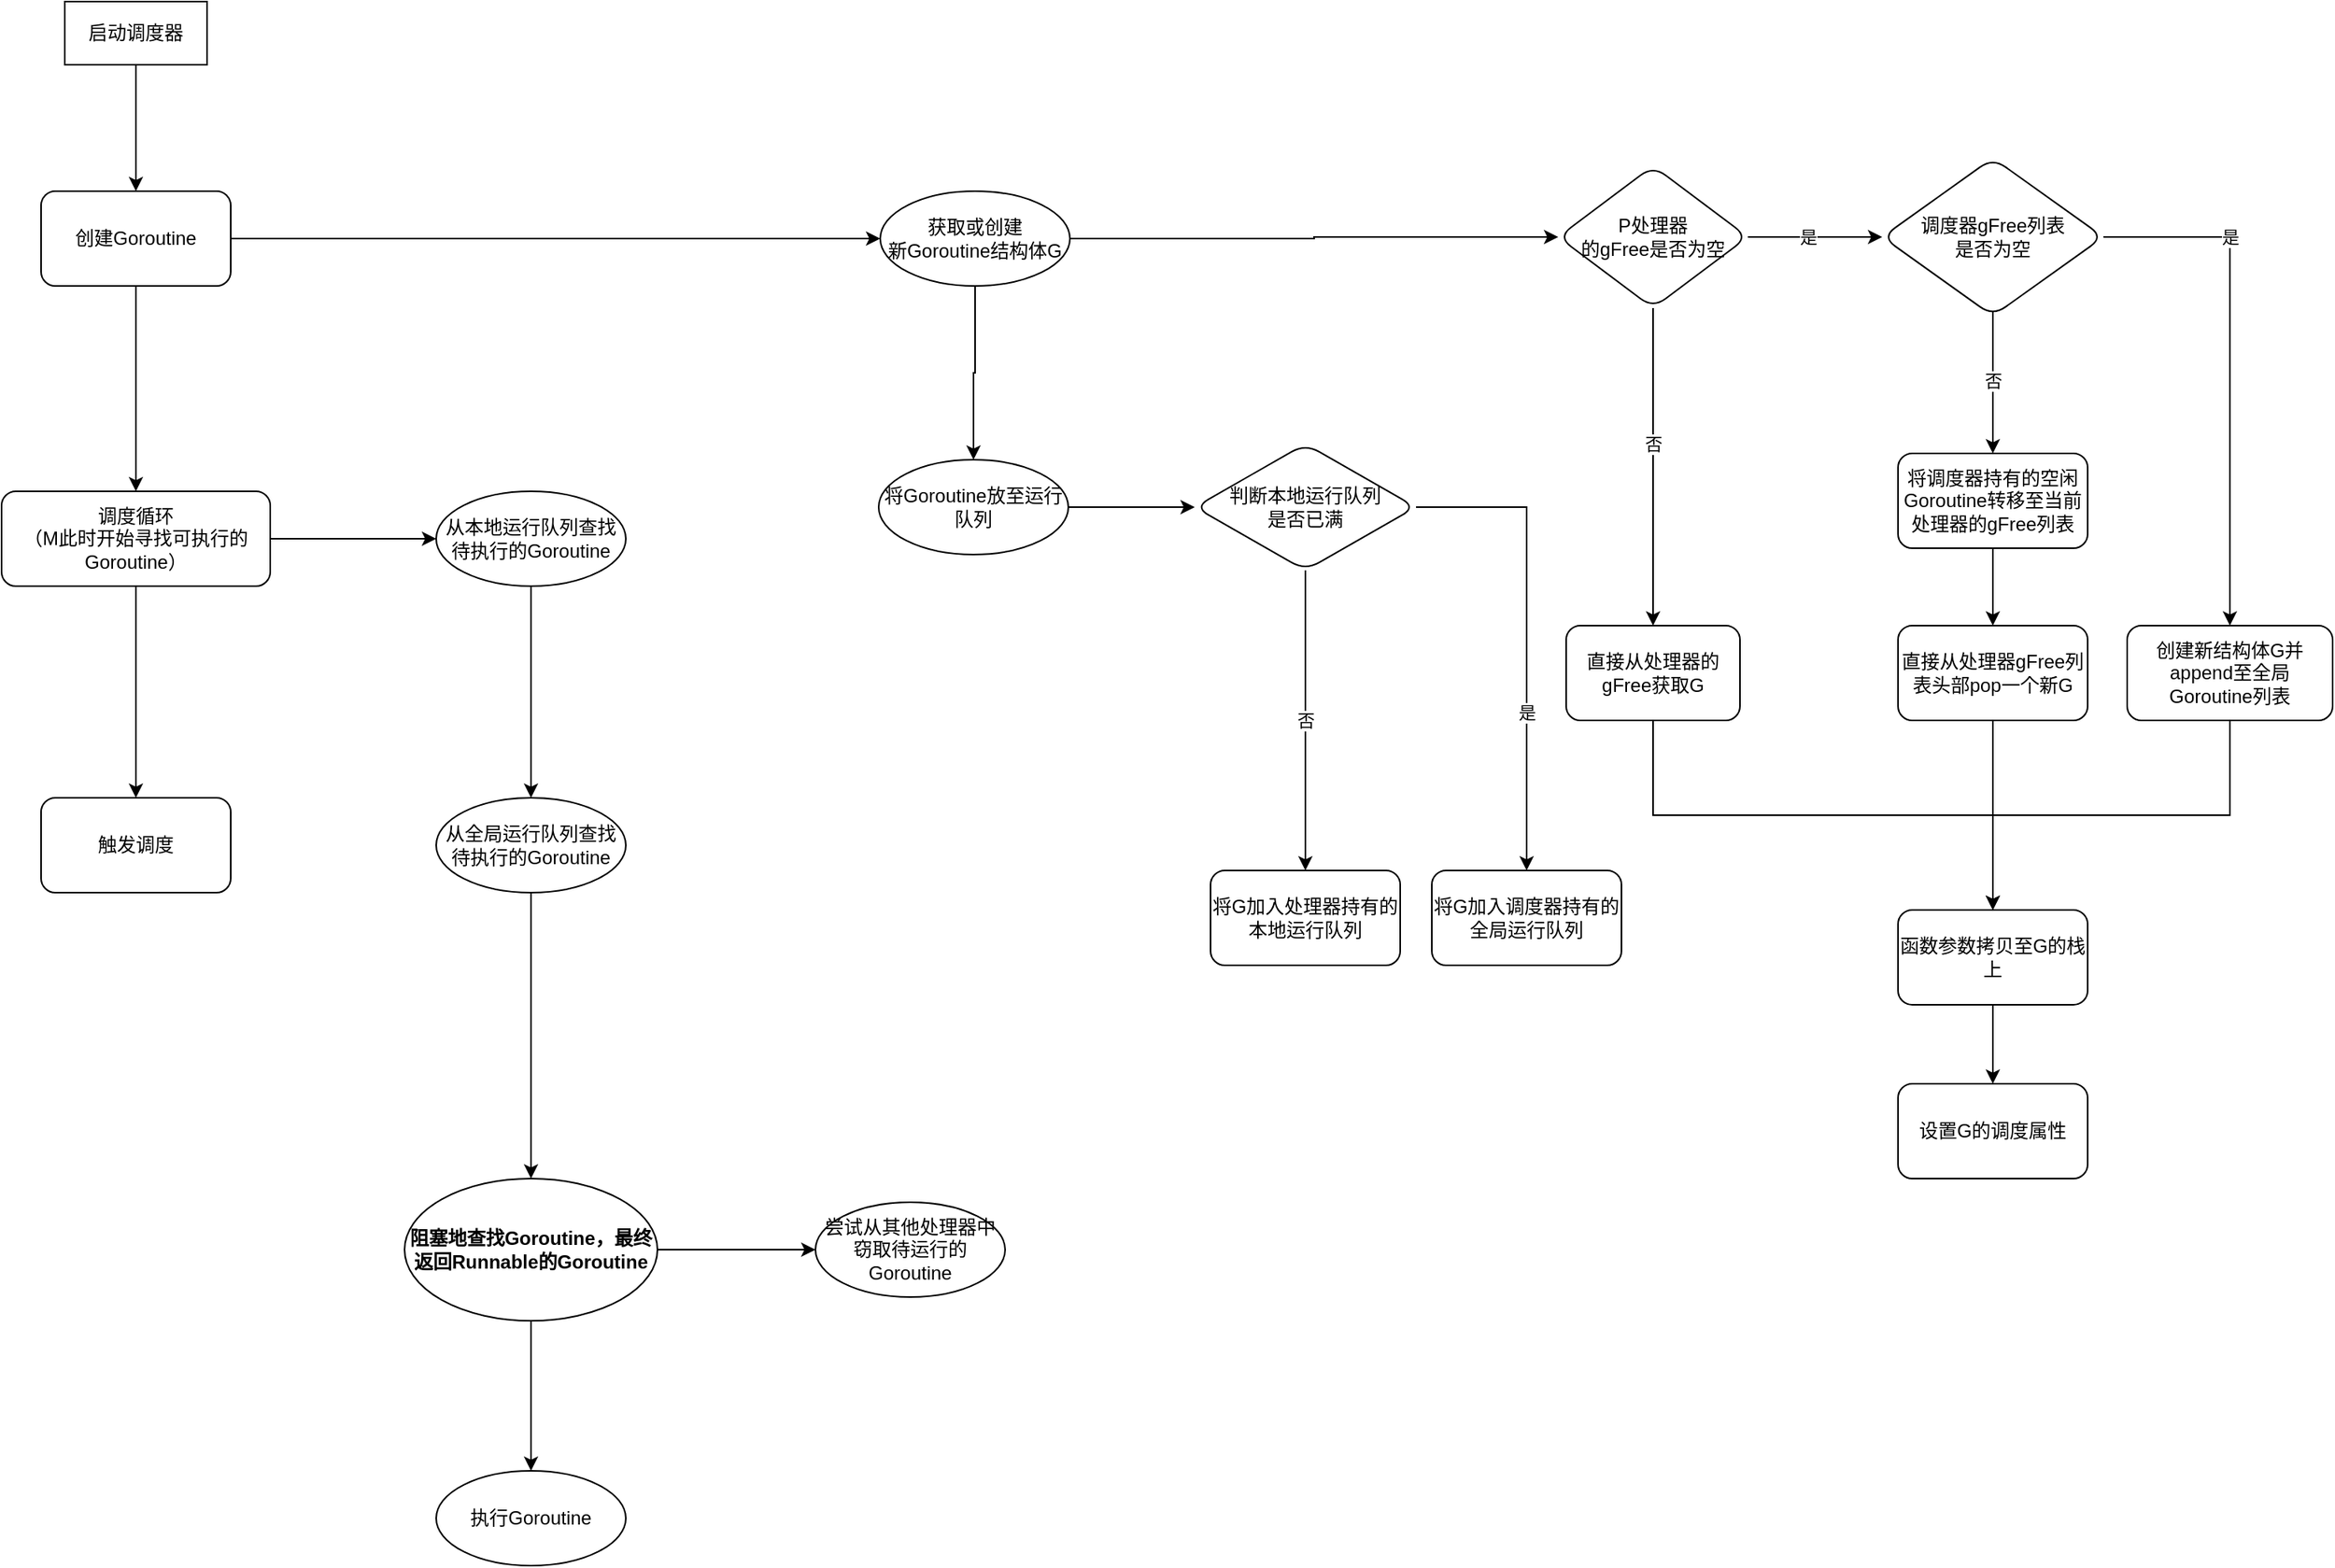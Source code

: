 <mxfile version="16.2.6" type="github">
  <diagram id="LFRazOVNXNX8WZkX8r5J" name="Page-1">
    <mxGraphModel dx="1303" dy="1892" grid="1" gridSize="10" guides="1" tooltips="1" connect="1" arrows="1" fold="1" page="1" pageScale="1" pageWidth="827" pageHeight="1169" math="0" shadow="0">
      <root>
        <mxCell id="0" />
        <mxCell id="1" parent="0" />
        <mxCell id="vFVfMu89tTtalHip93RH-3" value="" style="edgeStyle=orthogonalEdgeStyle;rounded=0;orthogonalLoop=1;jettySize=auto;html=1;entryX=0.5;entryY=0;entryDx=0;entryDy=0;" edge="1" parent="1" source="vFVfMu89tTtalHip93RH-1" target="vFVfMu89tTtalHip93RH-4">
          <mxGeometry relative="1" as="geometry">
            <mxPoint x="220" y="180" as="targetPoint" />
          </mxGeometry>
        </mxCell>
        <mxCell id="vFVfMu89tTtalHip93RH-1" value="启动调度器" style="rounded=0;whiteSpace=wrap;html=1;" vertex="1" parent="1">
          <mxGeometry x="175" y="-50" width="90" height="40" as="geometry" />
        </mxCell>
        <mxCell id="vFVfMu89tTtalHip93RH-6" value="" style="edgeStyle=orthogonalEdgeStyle;rounded=0;orthogonalLoop=1;jettySize=auto;html=1;" edge="1" parent="1" source="vFVfMu89tTtalHip93RH-4" target="vFVfMu89tTtalHip93RH-5">
          <mxGeometry relative="1" as="geometry" />
        </mxCell>
        <mxCell id="vFVfMu89tTtalHip93RH-60" value="" style="edgeStyle=orthogonalEdgeStyle;rounded=0;orthogonalLoop=1;jettySize=auto;html=1;" edge="1" parent="1" source="vFVfMu89tTtalHip93RH-4" target="vFVfMu89tTtalHip93RH-59">
          <mxGeometry relative="1" as="geometry" />
        </mxCell>
        <mxCell id="vFVfMu89tTtalHip93RH-4" value="创建Goroutine" style="rounded=1;whiteSpace=wrap;html=1;" vertex="1" parent="1">
          <mxGeometry x="160" y="70" width="120" height="60" as="geometry" />
        </mxCell>
        <mxCell id="vFVfMu89tTtalHip93RH-15" value="" style="edgeStyle=orthogonalEdgeStyle;rounded=0;orthogonalLoop=1;jettySize=auto;html=1;" edge="1" parent="1" source="vFVfMu89tTtalHip93RH-5" target="vFVfMu89tTtalHip93RH-14">
          <mxGeometry relative="1" as="geometry" />
        </mxCell>
        <mxCell id="vFVfMu89tTtalHip93RH-50" value="" style="edgeStyle=orthogonalEdgeStyle;rounded=0;orthogonalLoop=1;jettySize=auto;html=1;" edge="1" parent="1" source="vFVfMu89tTtalHip93RH-5" target="vFVfMu89tTtalHip93RH-49">
          <mxGeometry relative="1" as="geometry" />
        </mxCell>
        <mxCell id="vFVfMu89tTtalHip93RH-5" value="获取或创建&lt;br&gt;新Goroutine结构体G" style="ellipse;whiteSpace=wrap;html=1;rounded=1;" vertex="1" parent="1">
          <mxGeometry x="691" y="70" width="120" height="60" as="geometry" />
        </mxCell>
        <mxCell id="vFVfMu89tTtalHip93RH-18" value="否" style="edgeStyle=orthogonalEdgeStyle;rounded=0;orthogonalLoop=1;jettySize=auto;html=1;entryX=0.5;entryY=0;entryDx=0;entryDy=0;" edge="1" parent="1" source="vFVfMu89tTtalHip93RH-14" target="vFVfMu89tTtalHip93RH-16">
          <mxGeometry x="-0.143" relative="1" as="geometry">
            <mxPoint x="1180" y="145" as="targetPoint" />
            <mxPoint as="offset" />
          </mxGeometry>
        </mxCell>
        <mxCell id="vFVfMu89tTtalHip93RH-20" value="是" style="edgeStyle=orthogonalEdgeStyle;rounded=0;orthogonalLoop=1;jettySize=auto;html=1;entryX=0;entryY=0.5;entryDx=0;entryDy=0;" edge="1" parent="1" source="vFVfMu89tTtalHip93RH-14" target="vFVfMu89tTtalHip93RH-30">
          <mxGeometry x="-0.111" relative="1" as="geometry">
            <mxPoint x="1330" y="99.0" as="targetPoint" />
            <mxPoint as="offset" />
          </mxGeometry>
        </mxCell>
        <mxCell id="vFVfMu89tTtalHip93RH-14" value="P处理器&lt;br&gt;的gFree是否为空" style="rhombus;whiteSpace=wrap;html=1;rounded=1;" vertex="1" parent="1">
          <mxGeometry x="1120" y="54" width="120" height="90" as="geometry" />
        </mxCell>
        <mxCell id="vFVfMu89tTtalHip93RH-41" value="" style="edgeStyle=orthogonalEdgeStyle;rounded=0;orthogonalLoop=1;jettySize=auto;html=1;entryX=0.5;entryY=0;entryDx=0;entryDy=0;" edge="1" parent="1" source="vFVfMu89tTtalHip93RH-16" target="vFVfMu89tTtalHip93RH-55">
          <mxGeometry relative="1" as="geometry">
            <mxPoint x="1395" y="525" as="targetPoint" />
            <Array as="points">
              <mxPoint x="1180" y="465" />
              <mxPoint x="1395" y="465" />
            </Array>
          </mxGeometry>
        </mxCell>
        <mxCell id="vFVfMu89tTtalHip93RH-16" value="直接从处理器的gFree获取G" style="whiteSpace=wrap;html=1;rounded=1;" vertex="1" parent="1">
          <mxGeometry x="1125" y="345" width="110" height="60" as="geometry" />
        </mxCell>
        <mxCell id="vFVfMu89tTtalHip93RH-33" value="否" style="edgeStyle=orthogonalEdgeStyle;rounded=0;orthogonalLoop=1;jettySize=auto;html=1;exitX=0.513;exitY=0.963;exitDx=0;exitDy=0;exitPerimeter=0;entryX=0.5;entryY=0;entryDx=0;entryDy=0;" edge="1" parent="1" target="vFVfMu89tTtalHip93RH-32">
          <mxGeometry relative="1" as="geometry">
            <mxPoint x="1396.82" y="145.3" as="sourcePoint" />
            <mxPoint x="1395" y="294" as="targetPoint" />
            <Array as="points">
              <mxPoint x="1395" y="145" />
            </Array>
          </mxGeometry>
        </mxCell>
        <mxCell id="vFVfMu89tTtalHip93RH-43" value="是" style="edgeStyle=orthogonalEdgeStyle;rounded=0;orthogonalLoop=1;jettySize=auto;html=1;" edge="1" parent="1" source="vFVfMu89tTtalHip93RH-30" target="vFVfMu89tTtalHip93RH-42">
          <mxGeometry x="-0.508" relative="1" as="geometry">
            <mxPoint as="offset" />
          </mxGeometry>
        </mxCell>
        <mxCell id="vFVfMu89tTtalHip93RH-30" value="调度器gFree列表&lt;br&gt;是否为空" style="rhombus;whiteSpace=wrap;html=1;rounded=1;" vertex="1" parent="1">
          <mxGeometry x="1325" y="49" width="140" height="100" as="geometry" />
        </mxCell>
        <mxCell id="vFVfMu89tTtalHip93RH-40" value="" style="edgeStyle=orthogonalEdgeStyle;rounded=0;orthogonalLoop=1;jettySize=auto;html=1;" edge="1" parent="1" source="vFVfMu89tTtalHip93RH-32" target="vFVfMu89tTtalHip93RH-39">
          <mxGeometry relative="1" as="geometry" />
        </mxCell>
        <mxCell id="vFVfMu89tTtalHip93RH-32" value="将调度器持有的空闲Goroutine转移至当前处理器的gFree列表" style="whiteSpace=wrap;html=1;rounded=1;" vertex="1" parent="1">
          <mxGeometry x="1335" y="236" width="120" height="60" as="geometry" />
        </mxCell>
        <mxCell id="vFVfMu89tTtalHip93RH-38" value="" style="edgeStyle=orthogonalEdgeStyle;rounded=0;orthogonalLoop=1;jettySize=auto;html=1;exitX=0.5;exitY=1;exitDx=0;exitDy=0;" edge="1" parent="1" source="vFVfMu89tTtalHip93RH-39">
          <mxGeometry relative="1" as="geometry">
            <mxPoint x="1395" y="545" as="targetPoint" />
          </mxGeometry>
        </mxCell>
        <mxCell id="vFVfMu89tTtalHip93RH-39" value="直接从处理器gFree列表头部pop一个新G" style="whiteSpace=wrap;html=1;rounded=1;" vertex="1" parent="1">
          <mxGeometry x="1335" y="345" width="120" height="60" as="geometry" />
        </mxCell>
        <mxCell id="vFVfMu89tTtalHip93RH-45" value="" style="edgeStyle=orthogonalEdgeStyle;rounded=0;orthogonalLoop=1;jettySize=auto;html=1;entryX=0.5;entryY=0;entryDx=0;entryDy=0;entryPerimeter=0;" edge="1" parent="1" source="vFVfMu89tTtalHip93RH-42" target="vFVfMu89tTtalHip93RH-55">
          <mxGeometry relative="1" as="geometry">
            <mxPoint x="1395" y="525" as="targetPoint" />
            <Array as="points">
              <mxPoint x="1545" y="465" />
              <mxPoint x="1395" y="465" />
            </Array>
          </mxGeometry>
        </mxCell>
        <mxCell id="vFVfMu89tTtalHip93RH-42" value="创建新结构体G并append至全局Goroutine列表" style="whiteSpace=wrap;html=1;rounded=1;" vertex="1" parent="1">
          <mxGeometry x="1480" y="345" width="130" height="60" as="geometry" />
        </mxCell>
        <mxCell id="vFVfMu89tTtalHip93RH-83" style="edgeStyle=orthogonalEdgeStyle;rounded=0;orthogonalLoop=1;jettySize=auto;html=1;exitX=1;exitY=0.5;exitDx=0;exitDy=0;entryX=0;entryY=0.5;entryDx=0;entryDy=0;" edge="1" parent="1" source="vFVfMu89tTtalHip93RH-49" target="vFVfMu89tTtalHip93RH-63">
          <mxGeometry relative="1" as="geometry" />
        </mxCell>
        <mxCell id="vFVfMu89tTtalHip93RH-49" value="将Goroutine放至运行队列" style="ellipse;whiteSpace=wrap;html=1;rounded=1;" vertex="1" parent="1">
          <mxGeometry x="690" y="240" width="120" height="60" as="geometry" />
        </mxCell>
        <mxCell id="vFVfMu89tTtalHip93RH-58" value="" style="edgeStyle=orthogonalEdgeStyle;rounded=0;orthogonalLoop=1;jettySize=auto;html=1;" edge="1" parent="1" source="vFVfMu89tTtalHip93RH-55" target="vFVfMu89tTtalHip93RH-57">
          <mxGeometry relative="1" as="geometry" />
        </mxCell>
        <mxCell id="vFVfMu89tTtalHip93RH-55" value="函数参数拷贝至G的栈上" style="whiteSpace=wrap;html=1;rounded=1;" vertex="1" parent="1">
          <mxGeometry x="1335" y="525" width="120" height="60" as="geometry" />
        </mxCell>
        <mxCell id="vFVfMu89tTtalHip93RH-57" value="设置G的调度属性" style="whiteSpace=wrap;html=1;rounded=1;" vertex="1" parent="1">
          <mxGeometry x="1335" y="635" width="120" height="60" as="geometry" />
        </mxCell>
        <mxCell id="vFVfMu89tTtalHip93RH-62" value="" style="edgeStyle=orthogonalEdgeStyle;rounded=0;orthogonalLoop=1;jettySize=auto;html=1;" edge="1" parent="1" source="vFVfMu89tTtalHip93RH-59" target="vFVfMu89tTtalHip93RH-61">
          <mxGeometry relative="1" as="geometry" />
        </mxCell>
        <mxCell id="vFVfMu89tTtalHip93RH-73" value="" style="edgeStyle=orthogonalEdgeStyle;rounded=0;orthogonalLoop=1;jettySize=auto;html=1;" edge="1" parent="1" source="vFVfMu89tTtalHip93RH-59" target="vFVfMu89tTtalHip93RH-72">
          <mxGeometry relative="1" as="geometry" />
        </mxCell>
        <mxCell id="vFVfMu89tTtalHip93RH-59" value="调度循环&lt;br&gt;（M此时开始寻找可执行的Goroutine）" style="rounded=1;whiteSpace=wrap;html=1;" vertex="1" parent="1">
          <mxGeometry x="135" y="260" width="170" height="60" as="geometry" />
        </mxCell>
        <mxCell id="vFVfMu89tTtalHip93RH-61" value="触发调度" style="rounded=1;whiteSpace=wrap;html=1;" vertex="1" parent="1">
          <mxGeometry x="160" y="454" width="120" height="60" as="geometry" />
        </mxCell>
        <mxCell id="vFVfMu89tTtalHip93RH-66" value="否" style="edgeStyle=orthogonalEdgeStyle;rounded=0;orthogonalLoop=1;jettySize=auto;html=1;exitX=0.5;exitY=1;exitDx=0;exitDy=0;" edge="1" parent="1" source="vFVfMu89tTtalHip93RH-63" target="vFVfMu89tTtalHip93RH-65">
          <mxGeometry relative="1" as="geometry" />
        </mxCell>
        <mxCell id="vFVfMu89tTtalHip93RH-68" value="是" style="edgeStyle=orthogonalEdgeStyle;rounded=0;orthogonalLoop=1;jettySize=auto;html=1;" edge="1" parent="1" source="vFVfMu89tTtalHip93RH-63" target="vFVfMu89tTtalHip93RH-67">
          <mxGeometry x="0.333" relative="1" as="geometry">
            <mxPoint as="offset" />
          </mxGeometry>
        </mxCell>
        <mxCell id="vFVfMu89tTtalHip93RH-63" value="判断本地运行队列&lt;br&gt;是否已满" style="rhombus;whiteSpace=wrap;html=1;rounded=1;" vertex="1" parent="1">
          <mxGeometry x="890" y="230" width="140" height="80" as="geometry" />
        </mxCell>
        <mxCell id="vFVfMu89tTtalHip93RH-65" value="将G加入处理器持有的本地运行队列" style="whiteSpace=wrap;html=1;rounded=1;" vertex="1" parent="1">
          <mxGeometry x="900" y="500" width="120" height="60" as="geometry" />
        </mxCell>
        <mxCell id="vFVfMu89tTtalHip93RH-67" value="将G加入调度器持有的全局运行队列" style="whiteSpace=wrap;html=1;rounded=1;" vertex="1" parent="1">
          <mxGeometry x="1040" y="500" width="120" height="60" as="geometry" />
        </mxCell>
        <mxCell id="vFVfMu89tTtalHip93RH-75" value="" style="edgeStyle=orthogonalEdgeStyle;rounded=0;orthogonalLoop=1;jettySize=auto;html=1;" edge="1" parent="1" source="vFVfMu89tTtalHip93RH-72" target="vFVfMu89tTtalHip93RH-74">
          <mxGeometry relative="1" as="geometry" />
        </mxCell>
        <mxCell id="vFVfMu89tTtalHip93RH-72" value="从本地运行队列查找待执行的Goroutine" style="ellipse;whiteSpace=wrap;html=1;rounded=1;" vertex="1" parent="1">
          <mxGeometry x="410" y="260" width="120" height="60" as="geometry" />
        </mxCell>
        <mxCell id="vFVfMu89tTtalHip93RH-77" value="" style="edgeStyle=orthogonalEdgeStyle;rounded=0;orthogonalLoop=1;jettySize=auto;html=1;" edge="1" parent="1" source="vFVfMu89tTtalHip93RH-74" target="vFVfMu89tTtalHip93RH-76">
          <mxGeometry relative="1" as="geometry" />
        </mxCell>
        <mxCell id="vFVfMu89tTtalHip93RH-74" value="从全局运行队列查找待执行的Goroutine" style="ellipse;whiteSpace=wrap;html=1;rounded=1;" vertex="1" parent="1">
          <mxGeometry x="410" y="454" width="120" height="60" as="geometry" />
        </mxCell>
        <mxCell id="vFVfMu89tTtalHip93RH-79" value="" style="edgeStyle=orthogonalEdgeStyle;rounded=0;orthogonalLoop=1;jettySize=auto;html=1;" edge="1" parent="1" source="vFVfMu89tTtalHip93RH-76" target="vFVfMu89tTtalHip93RH-78">
          <mxGeometry relative="1" as="geometry" />
        </mxCell>
        <mxCell id="vFVfMu89tTtalHip93RH-82" value="" style="edgeStyle=orthogonalEdgeStyle;rounded=0;orthogonalLoop=1;jettySize=auto;html=1;" edge="1" parent="1" source="vFVfMu89tTtalHip93RH-76" target="vFVfMu89tTtalHip93RH-81">
          <mxGeometry relative="1" as="geometry" />
        </mxCell>
        <mxCell id="vFVfMu89tTtalHip93RH-76" value="阻塞地查找Goroutine，最终返回Runnable的Goroutine" style="ellipse;whiteSpace=wrap;html=1;rounded=1;fontStyle=1" vertex="1" parent="1">
          <mxGeometry x="390" y="695" width="160" height="90" as="geometry" />
        </mxCell>
        <mxCell id="vFVfMu89tTtalHip93RH-78" value="尝试从其他处理器中窃取待运行的Goroutine" style="ellipse;whiteSpace=wrap;html=1;rounded=1;" vertex="1" parent="1">
          <mxGeometry x="650" y="710" width="120" height="60" as="geometry" />
        </mxCell>
        <mxCell id="vFVfMu89tTtalHip93RH-81" value="&lt;span style=&quot;font-weight: normal&quot;&gt;执行Goroutine&lt;/span&gt;" style="ellipse;whiteSpace=wrap;html=1;rounded=1;fontStyle=1;" vertex="1" parent="1">
          <mxGeometry x="410" y="880" width="120" height="60" as="geometry" />
        </mxCell>
      </root>
    </mxGraphModel>
  </diagram>
</mxfile>
